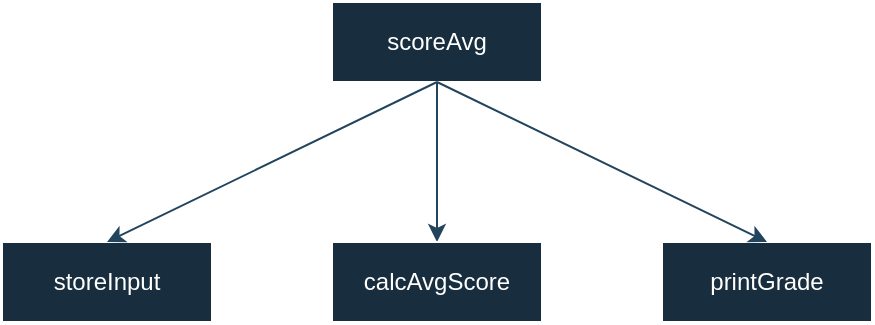 <mxfile version="22.1.11" type="github" pages="4">
  <diagram name="score_avg" id="b0zOKrrBqR3DKJ6Fc9BZ">
    <mxGraphModel dx="1434" dy="723" grid="1" gridSize="10" guides="1" tooltips="1" connect="1" arrows="1" fold="1" page="1" pageScale="1" pageWidth="850" pageHeight="1100" math="0" shadow="0">
      <root>
        <mxCell id="0" />
        <mxCell id="1" parent="0" />
        <mxCell id="WSYJ7aGYuGWqR7QQ4PJD-7" value="" style="edgeStyle=orthogonalEdgeStyle;rounded=0;orthogonalLoop=1;jettySize=auto;html=1;labelBackgroundColor=none;strokeColor=#23445D;fontColor=default;" parent="1" source="WSYJ7aGYuGWqR7QQ4PJD-1" target="WSYJ7aGYuGWqR7QQ4PJD-6" edge="1">
          <mxGeometry relative="1" as="geometry" />
        </mxCell>
        <mxCell id="WSYJ7aGYuGWqR7QQ4PJD-1" value="scoreAvg" style="rounded=0;whiteSpace=wrap;html=1;labelBackgroundColor=none;fillColor=#182E3E;strokeColor=#FFFFFF;fontColor=#FFFFFF;" parent="1" vertex="1">
          <mxGeometry x="365" y="70" width="105" height="40" as="geometry" />
        </mxCell>
        <mxCell id="WSYJ7aGYuGWqR7QQ4PJD-2" value="storeInput" style="rounded=0;whiteSpace=wrap;html=1;labelBackgroundColor=none;fillColor=#182E3E;strokeColor=#FFFFFF;fontColor=#FFFFFF;" parent="1" vertex="1">
          <mxGeometry x="200" y="190" width="105" height="40" as="geometry" />
        </mxCell>
        <mxCell id="WSYJ7aGYuGWqR7QQ4PJD-6" value="calcAvgScore" style="rounded=0;whiteSpace=wrap;html=1;labelBackgroundColor=none;fillColor=#182E3E;strokeColor=#FFFFFF;fontColor=#FFFFFF;" parent="1" vertex="1">
          <mxGeometry x="365" y="190" width="105" height="40" as="geometry" />
        </mxCell>
        <mxCell id="WSYJ7aGYuGWqR7QQ4PJD-10" value="printGrade" style="rounded=0;whiteSpace=wrap;html=1;labelBackgroundColor=none;fillColor=#182E3E;strokeColor=#FFFFFF;fontColor=#FFFFFF;" parent="1" vertex="1">
          <mxGeometry x="530" y="190" width="105" height="40" as="geometry" />
        </mxCell>
        <mxCell id="pWd6UVRo1bWhu55XO84V-1" value="" style="endArrow=classic;html=1;rounded=0;strokeColor=#23445D;exitX=0.5;exitY=1;exitDx=0;exitDy=0;entryX=0.5;entryY=0;entryDx=0;entryDy=0;" parent="1" source="WSYJ7aGYuGWqR7QQ4PJD-1" target="WSYJ7aGYuGWqR7QQ4PJD-2" edge="1">
          <mxGeometry width="50" height="50" relative="1" as="geometry">
            <mxPoint x="400" y="120" as="sourcePoint" />
            <mxPoint x="340" y="170" as="targetPoint" />
          </mxGeometry>
        </mxCell>
        <mxCell id="pWd6UVRo1bWhu55XO84V-2" value="" style="endArrow=classic;html=1;rounded=0;strokeColor=#23445D;exitX=0.5;exitY=1;exitDx=0;exitDy=0;entryX=0.5;entryY=0;entryDx=0;entryDy=0;" parent="1" source="WSYJ7aGYuGWqR7QQ4PJD-1" target="WSYJ7aGYuGWqR7QQ4PJD-10" edge="1">
          <mxGeometry width="50" height="50" relative="1" as="geometry">
            <mxPoint x="400" y="310" as="sourcePoint" />
            <mxPoint x="450" y="260" as="targetPoint" />
          </mxGeometry>
        </mxCell>
      </root>
    </mxGraphModel>
  </diagram>
  <diagram id="NdTbiW0fD7UFTqG2_XEl" name="quadrant_identifier">
    <mxGraphModel dx="1434" dy="723" grid="1" gridSize="10" guides="1" tooltips="1" connect="1" arrows="1" fold="1" page="1" pageScale="1" pageWidth="850" pageHeight="1100" math="0" shadow="0">
      <root>
        <mxCell id="0" />
        <mxCell id="1" parent="0" />
        <mxCell id="RXPVsiQ8E4gduPHeeI_G-1" value="quadrantIdentifier" style="rounded=0;whiteSpace=wrap;html=1;labelBackgroundColor=none;fillColor=#182E3E;strokeColor=#FFFFFF;fontColor=#FFFFFF;" parent="1" vertex="1">
          <mxGeometry x="373" y="70" width="105" height="40" as="geometry" />
        </mxCell>
        <mxCell id="RXPVsiQ8E4gduPHeeI_G-2" value="getInput" style="rounded=0;whiteSpace=wrap;html=1;labelBackgroundColor=none;fillColor=#182E3E;strokeColor=#FFFFFF;fontColor=#FFFFFF;" parent="1" vertex="1">
          <mxGeometry x="268" y="150" width="105" height="40" as="geometry" />
        </mxCell>
        <mxCell id="RXPVsiQ8E4gduPHeeI_G-4" value="printQuadrant" style="rounded=0;whiteSpace=wrap;html=1;labelBackgroundColor=none;fillColor=#182E3E;strokeColor=#FFFFFF;fontColor=#FFFFFF;" parent="1" vertex="1">
          <mxGeometry x="478" y="150" width="105" height="40" as="geometry" />
        </mxCell>
        <mxCell id="fpsKj491sYXLXo0pv4J1-1" value="" style="endArrow=classic;html=1;rounded=0;strokeColor=#23445D;entryX=0.5;entryY=0;entryDx=0;entryDy=0;exitX=0.5;exitY=1;exitDx=0;exitDy=0;labelBackgroundColor=none;fontColor=default;" parent="1" source="RXPVsiQ8E4gduPHeeI_G-1" target="RXPVsiQ8E4gduPHeeI_G-2" edge="1">
          <mxGeometry width="50" height="50" relative="1" as="geometry">
            <mxPoint x="400" y="210" as="sourcePoint" />
            <mxPoint x="450" y="160" as="targetPoint" />
          </mxGeometry>
        </mxCell>
        <mxCell id="fpsKj491sYXLXo0pv4J1-2" value="" style="endArrow=classic;html=1;rounded=0;strokeColor=#23445D;entryX=0.5;entryY=0;entryDx=0;entryDy=0;exitX=0.5;exitY=1;exitDx=0;exitDy=0;labelBackgroundColor=none;fontColor=default;" parent="1" source="RXPVsiQ8E4gduPHeeI_G-1" target="RXPVsiQ8E4gduPHeeI_G-4" edge="1">
          <mxGeometry width="50" height="50" relative="1" as="geometry">
            <mxPoint x="400" y="210" as="sourcePoint" />
            <mxPoint x="450" y="160" as="targetPoint" />
          </mxGeometry>
        </mxCell>
      </root>
    </mxGraphModel>
  </diagram>
  <diagram id="AKPk0soYxbFYP3CbbuwJ" name="quadratic_formula">
    <mxGraphModel dx="1434" dy="723" grid="1" gridSize="10" guides="1" tooltips="1" connect="1" arrows="1" fold="1" page="1" pageScale="1" pageWidth="850" pageHeight="1100" math="0" shadow="0">
      <root>
        <mxCell id="0" />
        <mxCell id="1" parent="0" />
        <mxCell id="X70y4Mrz-g3U4tTGpFAJ-3" value="" style="edgeStyle=orthogonalEdgeStyle;rounded=0;orthogonalLoop=1;jettySize=auto;html=1;" parent="1" source="X70y4Mrz-g3U4tTGpFAJ-1" target="X70y4Mrz-g3U4tTGpFAJ-2" edge="1">
          <mxGeometry relative="1" as="geometry" />
        </mxCell>
        <mxCell id="X70y4Mrz-g3U4tTGpFAJ-1" value="quadraticFormula" style="rounded=0;whiteSpace=wrap;html=1;" parent="1" vertex="1">
          <mxGeometry x="365" y="70" width="105" height="40" as="geometry" />
        </mxCell>
        <mxCell id="X70y4Mrz-g3U4tTGpFAJ-2" value="quadraticRoots" style="rounded=0;whiteSpace=wrap;html=1;" parent="1" vertex="1">
          <mxGeometry x="365" y="160" width="105" height="40" as="geometry" />
        </mxCell>
      </root>
    </mxGraphModel>
  </diagram>
  <diagram id="xutX14DIuXk_uYuOI-Kv" name="parking_fee">
    <mxGraphModel dx="1434" dy="723" grid="1" gridSize="10" guides="1" tooltips="1" connect="1" arrows="1" fold="1" page="1" pageScale="1" pageWidth="850" pageHeight="1100" math="0" shadow="0">
      <root>
        <mxCell id="0" />
        <mxCell id="1" parent="0" />
        <mxCell id="ZDSKOXPx-gbFRuo8myWn-1" value="parkingFee" style="rounded=0;whiteSpace=wrap;html=1;" parent="1" vertex="1">
          <mxGeometry x="373" y="80" width="105" height="40" as="geometry" />
        </mxCell>
        <mxCell id="ZDSKOXPx-gbFRuo8myWn-2" value="calcHours" style="rounded=0;whiteSpace=wrap;html=1;" parent="1" vertex="1">
          <mxGeometry x="130" y="190" width="105" height="40" as="geometry" />
        </mxCell>
        <mxCell id="ZDSKOXPx-gbFRuo8myWn-5" value="returnRounded" style="rounded=0;whiteSpace=wrap;html=1;" parent="1" vertex="1">
          <mxGeometry x="280" y="190" width="105" height="40" as="geometry" />
        </mxCell>
        <mxCell id="ZDSKOXPx-gbFRuo8myWn-10" value="calcCharges" style="rounded=0;whiteSpace=wrap;html=1;" parent="1" vertex="1">
          <mxGeometry x="470" y="190" width="105" height="40" as="geometry" />
        </mxCell>
        <mxCell id="ZDSKOXPx-gbFRuo8myWn-12" value="printCharges" style="rounded=0;whiteSpace=wrap;html=1;" parent="1" vertex="1">
          <mxGeometry x="620" y="190" width="105" height="40" as="geometry" />
        </mxCell>
        <mxCell id="ZDSKOXPx-gbFRuo8myWn-14" value="vehicleIdentifier" style="rounded=0;whiteSpace=wrap;html=1;" parent="1" vertex="1">
          <mxGeometry x="620" y="280" width="105" height="40" as="geometry" />
        </mxCell>
        <mxCell id="pRsFnig2B8NzO3-wurZl-4" value="" style="endArrow=none;html=1;rounded=0;strokeColor=#23445D;entryX=0.5;entryY=1;entryDx=0;entryDy=0;exitX=0.5;exitY=0;exitDx=0;exitDy=0;" parent="1" source="ZDSKOXPx-gbFRuo8myWn-2" target="ZDSKOXPx-gbFRuo8myWn-1" edge="1">
          <mxGeometry width="50" height="50" relative="1" as="geometry">
            <mxPoint x="375" y="170" as="sourcePoint" />
            <mxPoint x="425" y="120" as="targetPoint" />
          </mxGeometry>
        </mxCell>
        <mxCell id="pRsFnig2B8NzO3-wurZl-5" value="" style="endArrow=none;html=1;rounded=0;strokeColor=#23445D;entryX=0.5;entryY=1;entryDx=0;entryDy=0;exitX=0.5;exitY=0;exitDx=0;exitDy=0;" parent="1" source="ZDSKOXPx-gbFRuo8myWn-5" target="ZDSKOXPx-gbFRuo8myWn-1" edge="1">
          <mxGeometry width="50" height="50" relative="1" as="geometry">
            <mxPoint x="400" y="310" as="sourcePoint" />
            <mxPoint x="450" y="260" as="targetPoint" />
          </mxGeometry>
        </mxCell>
        <mxCell id="pRsFnig2B8NzO3-wurZl-6" value="" style="endArrow=none;html=1;rounded=0;strokeColor=#23445D;entryX=0.5;entryY=1;entryDx=0;entryDy=0;exitX=0.5;exitY=0;exitDx=0;exitDy=0;" parent="1" source="ZDSKOXPx-gbFRuo8myWn-10" target="ZDSKOXPx-gbFRuo8myWn-1" edge="1">
          <mxGeometry width="50" height="50" relative="1" as="geometry">
            <mxPoint x="400" y="310" as="sourcePoint" />
            <mxPoint x="450" y="260" as="targetPoint" />
          </mxGeometry>
        </mxCell>
        <mxCell id="pRsFnig2B8NzO3-wurZl-7" value="" style="endArrow=none;html=1;rounded=0;strokeColor=#23445D;exitX=0.5;exitY=0;exitDx=0;exitDy=0;entryX=0.5;entryY=1;entryDx=0;entryDy=0;" parent="1" source="ZDSKOXPx-gbFRuo8myWn-12" target="ZDSKOXPx-gbFRuo8myWn-1" edge="1">
          <mxGeometry width="50" height="50" relative="1" as="geometry">
            <mxPoint x="400" y="310" as="sourcePoint" />
            <mxPoint x="450" y="260" as="targetPoint" />
          </mxGeometry>
        </mxCell>
        <mxCell id="pRsFnig2B8NzO3-wurZl-8" value="" style="endArrow=none;html=1;rounded=0;strokeColor=#23445D;entryX=0.5;entryY=1;entryDx=0;entryDy=0;exitX=0.5;exitY=0;exitDx=0;exitDy=0;" parent="1" source="ZDSKOXPx-gbFRuo8myWn-14" target="ZDSKOXPx-gbFRuo8myWn-12" edge="1">
          <mxGeometry width="50" height="50" relative="1" as="geometry">
            <mxPoint x="400" y="310" as="sourcePoint" />
            <mxPoint x="450" y="260" as="targetPoint" />
          </mxGeometry>
        </mxCell>
      </root>
    </mxGraphModel>
  </diagram>
</mxfile>
